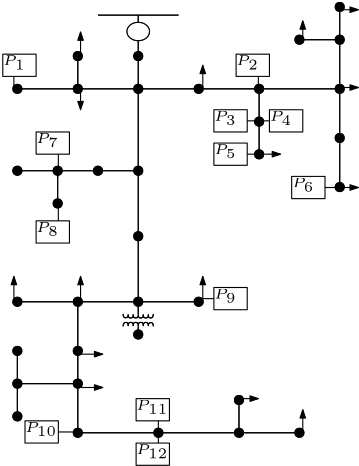 <?xml version="1.0"?>
<!DOCTYPE ipe SYSTEM "ipe.dtd">
<ipe version="70218" creator="Ipe 7.2.23">
<info created="D:20210319153732" modified="D:20220112180503"/>
<ipestyle name="basic">
<symbol name="arrow/arc(spx)">
<path stroke="sym-stroke" fill="sym-stroke" pen="sym-pen">
0 0 m
-1 0.333 l
-1 -0.333 l
h
</path>
</symbol>
<symbol name="arrow/farc(spx)">
<path stroke="sym-stroke" fill="white" pen="sym-pen">
0 0 m
-1 0.333 l
-1 -0.333 l
h
</path>
</symbol>
<symbol name="arrow/ptarc(spx)">
<path stroke="sym-stroke" fill="sym-stroke" pen="sym-pen">
0 0 m
-1 0.333 l
-0.8 0 l
-1 -0.333 l
h
</path>
</symbol>
<symbol name="arrow/fptarc(spx)">
<path stroke="sym-stroke" fill="white" pen="sym-pen">
0 0 m
-1 0.333 l
-0.8 0 l
-1 -0.333 l
h
</path>
</symbol>
<symbol name="mark/circle(sx)" transformations="translations">
<path fill="sym-stroke">
0.6 0 0 0.6 0 0 e
0.4 0 0 0.4 0 0 e
</path>
</symbol>
<symbol name="mark/disk(sx)" transformations="translations">
<path fill="sym-stroke">
0.6 0 0 0.6 0 0 e
</path>
</symbol>
<symbol name="mark/fdisk(sfx)" transformations="translations">
<group>
<path fill="sym-fill">
0.5 0 0 0.5 0 0 e
</path>
<path fill="sym-stroke" fillrule="eofill">
0.6 0 0 0.6 0 0 e
0.4 0 0 0.4 0 0 e
</path>
</group>
</symbol>
<symbol name="mark/box(sx)" transformations="translations">
<path fill="sym-stroke" fillrule="eofill">
-0.6 -0.6 m
0.6 -0.6 l
0.6 0.6 l
-0.6 0.6 l
h
-0.4 -0.4 m
0.4 -0.4 l
0.4 0.4 l
-0.4 0.4 l
h
</path>
</symbol>
<symbol name="mark/square(sx)" transformations="translations">
<path fill="sym-stroke">
-0.6 -0.6 m
0.6 -0.6 l
0.6 0.6 l
-0.6 0.6 l
h
</path>
</symbol>
<symbol name="mark/fsquare(sfx)" transformations="translations">
<group>
<path fill="sym-fill">
-0.5 -0.5 m
0.5 -0.5 l
0.5 0.5 l
-0.5 0.5 l
h
</path>
<path fill="sym-stroke" fillrule="eofill">
-0.6 -0.6 m
0.6 -0.6 l
0.6 0.6 l
-0.6 0.6 l
h
-0.4 -0.4 m
0.4 -0.4 l
0.4 0.4 l
-0.4 0.4 l
h
</path>
</group>
</symbol>
<symbol name="mark/cross(sx)" transformations="translations">
<group>
<path fill="sym-stroke">
-0.43 -0.57 m
0.57 0.43 l
0.43 0.57 l
-0.57 -0.43 l
h
</path>
<path fill="sym-stroke">
-0.43 0.57 m
0.57 -0.43 l
0.43 -0.57 l
-0.57 0.43 l
h
</path>
</group>
</symbol>
<symbol name="arrow/fnormal(spx)">
<path stroke="sym-stroke" fill="white" pen="sym-pen">
0 0 m
-1 0.333 l
-1 -0.333 l
h
</path>
</symbol>
<symbol name="arrow/pointed(spx)">
<path stroke="sym-stroke" fill="sym-stroke" pen="sym-pen">
0 0 m
-1 0.333 l
-0.8 0 l
-1 -0.333 l
h
</path>
</symbol>
<symbol name="arrow/fpointed(spx)">
<path stroke="sym-stroke" fill="white" pen="sym-pen">
0 0 m
-1 0.333 l
-0.8 0 l
-1 -0.333 l
h
</path>
</symbol>
<symbol name="arrow/linear(spx)">
<path stroke="sym-stroke" pen="sym-pen">
-1 0.333 m
0 0 l
-1 -0.333 l
</path>
</symbol>
<symbol name="arrow/fdouble(spx)">
<path stroke="sym-stroke" fill="white" pen="sym-pen">
0 0 m
-1 0.333 l
-1 -0.333 l
h
-1 0 m
-2 0.333 l
-2 -0.333 l
h
</path>
</symbol>
<symbol name="arrow/double(spx)">
<path stroke="sym-stroke" fill="sym-stroke" pen="sym-pen">
0 0 m
-1 0.333 l
-1 -0.333 l
h
-1 0 m
-2 0.333 l
-2 -0.333 l
h
</path>
</symbol>
<anglesize name="22.5 deg" value="22.5"/>
<anglesize name="30 deg" value="30"/>
<anglesize name="45 deg" value="45"/>
<anglesize name="60 deg" value="60"/>
<anglesize name="90 deg" value="90"/>
<arrowsize name="large" value="10"/>
<arrowsize name="small" value="5"/>
<arrowsize name="tiny" value="3"/>
<color name="blue" value="0 0 1"/>
<color name="brown" value="0.647 0.165 0.165"/>
<color name="darkblue" value="0 0 0.545"/>
<color name="darkcyan" value="0 0.545 0.545"/>
<color name="darkgray" value="0.663"/>
<color name="darkgreen" value="0 0.392 0"/>
<color name="darkmagenta" value="0.545 0 0.545"/>
<color name="darkorange" value="1 0.549 0"/>
<color name="darkred" value="0.545 0 0"/>
<color name="gold" value="1 0.843 0"/>
<color name="gray" value="0.745"/>
<color name="green" value="0 1 0"/>
<color name="lightblue" value="0.678 0.847 0.902"/>
<color name="lightcyan" value="0.878 1 1"/>
<color name="lightgray" value="0.827"/>
<color name="lightgreen" value="0.565 0.933 0.565"/>
<color name="lightyellow" value="1 1 0.878"/>
<color name="navy" value="0 0 0.502"/>
<color name="orange" value="1 0.647 0"/>
<color name="pink" value="1 0.753 0.796"/>
<color name="purple" value="0.627 0.125 0.941"/>
<color name="red" value="1 0 0"/>
<color name="seagreen" value="0.18 0.545 0.341"/>
<color name="turquoise" value="0.251 0.878 0.816"/>
<color name="violet" value="0.933 0.51 0.933"/>
<color name="yellow" value="1 1 0"/>
<dashstyle name="dash dot dotted" value="[4 2 1 2 1 2] 0"/>
<dashstyle name="dash dotted" value="[4 2 1 2] 0"/>
<dashstyle name="dashed" value="[4] 0"/>
<dashstyle name="dotted" value="[1 3] 0"/>
<gridsize name="10 pts (~3.5 mm)" value="10"/>
<gridsize name="14 pts (~5 mm)" value="14"/>
<gridsize name="16 pts (~6 mm)" value="16"/>
<gridsize name="20 pts (~7 mm)" value="20"/>
<gridsize name="28 pts (~10 mm)" value="28"/>
<gridsize name="32 pts (~12 mm)" value="32"/>
<gridsize name="4 pts" value="4"/>
<gridsize name="56 pts (~20 mm)" value="56"/>
<gridsize name="8 pts (~3 mm)" value="8"/>
<opacity name="10%" value="0.1"/>
<opacity name="30%" value="0.3"/>
<opacity name="50%" value="0.5"/>
<opacity name="75%" value="0.75"/>
<pen name="fat" value="1.2"/>
<pen name="heavier" value="0.8"/>
<pen name="ultrafat" value="2"/>
<symbolsize name="large" value="5"/>
<symbolsize name="small" value="2"/>
<symbolsize name="tiny" value="1.1"/>
<textsize name="Huge" value="\Huge"/>
<textsize name="LARGE" value="\LARGE"/>
<textsize name="Large" value="\Large"/>
<textsize name="footnote" value="\footnotesize"/>
<textsize name="huge" value="\huge"/>
<textsize name="large" value="\large"/>
<textsize name="small" value="\small"/>
<textsize name="tiny" value="\tiny"/>
<textstyle name="center" begin="\begin{center}" end="\end{center}"/>
<textstyle name="item" begin="\begin{itemize}\item{}" end="\end{itemize}"/>
<textstyle name="itemize" begin="\begin{itemize}" end="\end{itemize}"/>
<tiling name="falling" angle="-60" step="4" width="1"/>
<tiling name="rising" angle="30" step="4" width="1"/>
</ipestyle>
<page>
<layer name="alpha"/>
<view layers="alpha" active="alpha"/>
<use layer="alpha" matrix="0.453301 0 0 0.368506 176.986 508.094" name="mark/disk(sx)" pos="80 704" size="normal" stroke="black"/>
<use matrix="0.453301 0 0 0.368506 176.986 508.094" name="mark/disk(sx)" pos="128 704" size="normal" stroke="black"/>
<use matrix="0.453301 0 0 0.368506 176.986 508.094" name="mark/disk(sx)" pos="176 704" size="normal" stroke="black"/>
<use matrix="0.453301 0 0 0.368506 176.986 508.094" name="mark/disk(sx)" pos="224 704" size="normal" stroke="black"/>
<use matrix="0.453301 0 0 0.368506 176.986 508.094" name="mark/disk(sx)" pos="272 704" size="normal" stroke="black"/>
<use matrix="0.453301 0 0 0.368506 184.239 508.094" name="mark/disk(sx)" pos="320 704" size="normal" stroke="black"/>
<use matrix="0.453301 0 0 0.368506 184.239 508.094" name="mark/disk(sx)" pos="320 752" size="normal" stroke="black"/>
<use matrix="0.453301 0 0 0.368506 184.239 508.094" name="mark/disk(sx)" pos="320 784" size="normal" stroke="black"/>
<use matrix="0.453301 0 0 0.368506 184.239 508.094" name="mark/disk(sx)" pos="288 752" size="normal" stroke="black"/>
<use matrix="0.453301 0 0 0.368506 184.239 508.094" name="mark/disk(sx)" pos="320 656" size="normal" stroke="black"/>
<use matrix="0.453301 0 0 0.368506 184.239 508.094" name="mark/disk(sx)" pos="320 608" size="normal" stroke="black"/>
<use matrix="0.453301 0 0 0.368506 176.986 508.094" name="mark/disk(sx)" pos="272 672" size="normal" stroke="black"/>
<use matrix="0.453301 0 0 0.368506 176.986 508.094" name="mark/disk(sx)" pos="272 640" size="normal" stroke="black"/>
<path matrix="0.453301 0 0 0.368506 176.986 508.094" stroke="black">
336 784 m
336 752 l
336 752 l
</path>
<path matrix="0.453301 0 0 0.368506 176.986 508.094" stroke="black">
336 752 m
304 752 l
</path>
<path matrix="0.453301 0 0 0.368506 176.986 508.094" stroke="black">
336 752 m
336 704 l
</path>
<path matrix="0.453301 0 0 0.368506 176.986 508.094" stroke="black">
336 704 m
336 656 l
</path>
<path matrix="0.453301 0 0 0.368506 176.986 508.094" stroke="black">
336 656 m
336 608 l
</path>
<path matrix="0.453301 0 0 0.368506 176.986 508.094" stroke="black">
336 704 m
272 704 l
</path>
<path matrix="0.453301 0 0 0.368506 176.986 508.094" stroke="black">
272 704 m
272 672 l
</path>
<path matrix="0.453301 0 0 0.368506 176.986 508.094" stroke="black">
272 672 m
272 640 l
</path>
<path matrix="0.453301 0 0 0.368506 176.986 508.094" stroke="black">
272 704 m
224 704 l
</path>
<path matrix="0.453301 0 0 0.368506 176.986 508.094" stroke="black">
224 704 m
176 704 l
</path>
<path matrix="0.453301 0 0 0.368506 176.986 508.094" stroke="black">
176 704 m
128 704 l
</path>
<path matrix="0.453301 0 0 0.368506 176.986 508.094" stroke="black">
128 704 m
80 704 l
</path>
<use matrix="0.453301 0 0 0.368506 176.986 508.094" name="mark/disk(sx)" pos="176 736" size="normal" stroke="black"/>
<use matrix="0.453301 0 0 0.368506 176.986 508.094" name="mark/disk(sx)" pos="128 736" size="normal" stroke="black"/>
<use matrix="0.453301 0 0 0.368506 176.986 508.094" name="mark/disk(sx)" pos="176 624" size="normal" stroke="black"/>
<use matrix="0.453301 0 0 0.368506 176.986 508.094" name="mark/disk(sx)" pos="144 624" size="normal" stroke="black"/>
<use matrix="0.453301 0 0 0.368506 176.986 508.094" name="mark/disk(sx)" pos="112 624" size="normal" stroke="black"/>
<use matrix="0.453301 0 0 0.368506 176.986 508.094" name="mark/disk(sx)" pos="80 624" size="normal" stroke="black"/>
<use matrix="0.453301 0 0 0.368506 176.986 508.094" name="mark/disk(sx)" pos="112 592" size="normal" stroke="black"/>
<use matrix="0.453301 0 0 0.368506 176.986 508.094" name="mark/disk(sx)" pos="176 560" size="normal" stroke="black"/>
<use matrix="0.453301 0 0 0.368506 176.986 508.094" name="mark/disk(sx)" pos="176 496" size="normal" stroke="black"/>
<use matrix="0.453301 0 0 0.368506 176.986 508.094" name="mark/disk(sx)" pos="224 496" size="normal" stroke="black"/>
<use matrix="0.453301 0 0 0.368506 176.986 508.094" name="mark/disk(sx)" pos="128 496" size="normal" stroke="black"/>
<use matrix="0.453301 0 0 0.368506 176.986 508.094" name="mark/disk(sx)" pos="80 496" size="normal" stroke="black"/>
<use matrix="0.453301 0 0 0.368506 176.986 508.094" name="mark/disk(sx)" pos="128 448" size="normal" stroke="black"/>
<use matrix="0.453301 0 0 0.368506 176.986 508.094" name="mark/disk(sx)" pos="128 416" size="normal" stroke="black"/>
<use matrix="0.453301 0 0 0.368506 176.986 508.094" name="mark/disk(sx)" pos="128 368" size="normal" stroke="black"/>
<path matrix="0.453301 0 0 0.368506 176.986 508.094" stroke="black">
176 736 m
176 704 l
</path>
<path matrix="0.453301 0 0 0.368506 176.986 508.094" stroke="black">
128 736 m
128 704 l
</path>
<path matrix="0.453301 0 0 0.368506 176.986 508.094" stroke="black">
176 704 m
176 624 l
</path>
<path matrix="0.453301 0 0 0.368506 176.986 508.094" stroke="black">
176 624 m
176 560 l
</path>
<path matrix="0.453301 0 0 0.368506 176.986 508.094" stroke="black">
176 624 m
144 624 l
</path>
<path matrix="0.453301 0 0 0.368506 176.986 508.094" stroke="black">
144 624 m
112 624 l
</path>
<path matrix="0.453301 0 0 0.368506 176.986 508.094" stroke="black">
112 624 m
80 624 l
</path>
<path matrix="0.453301 0 0 0.368506 176.986 508.094" stroke="black">
112 624 m
112 592 l
</path>
<path matrix="0.453301 0 0 0.368506 176.986 508.094" stroke="black">
176 560 m
176 496 l
</path>
<path matrix="0.453301 0 0 0.368506 176.986 508.094" stroke="black">
176 496 m
224 496 l
</path>
<path matrix="0.453301 0 0 0.368506 176.986 508.094" stroke="black">
176 496 m
128 496 l
</path>
<path matrix="0.453301 0 0 0.368506 176.986 508.094" stroke="black">
128 496 m
80 496 l
</path>
<path matrix="0.453301 0 0 0.368506 176.986 508.094" stroke="black">
128 496 m
128 448 l
</path>
<path matrix="0.453301 0 0 0.368506 176.986 508.094" stroke="black">
128 448 m
128 416 l
</path>
<path matrix="0.453301 0 0 0.368506 176.986 508.094" stroke="black">
128 416 m
128 368 l
</path>
<use matrix="0.453301 0 0 0.368506 176.986 508.094" name="mark/disk(sx)" pos="80 416" size="normal" stroke="black"/>
<use matrix="0.453301 0 0 0.368506 176.986 508.094" name="mark/disk(sx)" pos="80 448" size="normal" stroke="black"/>
<use matrix="0.453301 0 0 0.368506 176.986 508.094" name="mark/disk(sx)" pos="80 384" size="normal" stroke="black"/>
<use matrix="0.453301 0 0 0.368506 176.986 508.094" name="mark/disk(sx)" pos="192 368" size="normal" stroke="black"/>
<use matrix="0.453301 0 0 0.368506 176.986 508.094" name="mark/disk(sx)" pos="256 368" size="normal" stroke="black"/>
<use matrix="0.453301 0 0 0.368506 176.986 508.094" name="mark/disk(sx)" pos="304 368" size="normal" stroke="black"/>
<path matrix="0.453301 0 0 0.368506 176.986 508.094" stroke="black">
128 416 m
80 416 l
</path>
<path matrix="0.453301 0 0 0.368506 176.986 508.094" stroke="black">
80 416 m
80 448 l
</path>
<path matrix="0.453301 0 0 0.368506 176.986 508.094" stroke="black">
80 416 m
80 384 l
</path>
<path matrix="0.453301 0 0 0.368506 176.986 508.094" stroke="black">
128 368 m
192 368 l
</path>
<path matrix="0.453301 0 0 0.368506 176.986 508.094" stroke="black">
192 368 m
256 368 l
</path>
<path matrix="0.453301 0 0 0.368506 176.986 508.094" stroke="black">
256 368 m
304 368 l
</path>
<use matrix="0.453301 0 0 0.368506 176.986 508.094" name="mark/disk(sx)" pos="176 464" size="normal" stroke="black"/>
<path matrix="0.453301 0 0 0.368506 176.986 511.042" stroke="black">
144 768 m
208 768 l
</path>
<path matrix="0.453301 0 0 0.368506 176.986 508.094" stroke="black">
176 776 m
176 768 l
</path>
<path matrix="0.453301 0 0 0.368506 176.986 508.094" stroke="black">
176 752 m
176 736 l
</path>
<path matrix="0.453301 0 0 0.368506 176.986 508.094" stroke="black" fill="white">
8.94427 0 0 8.94427 176 760 e
</path>
<path matrix="0.453301 0 0 0.368506 176.986 508.094" stroke="black">
176 464 m
176 472 l
176 472 l
</path>
<path matrix="0.453301 0 0 0.368506 176.986 508.094" stroke="black">
176 496 m
176 484 l
</path>
<path matrix="0.453301 0 0 0.368506 176.986 508.094" stroke="black">
164 484 m
164 480
168 480
168 484
168 484
168 480
172 480
172 484
172 484
172 480
176 480
176 484
176 484
176 480
180 480
180 484
180 484
180 480
184 480
184 484
184 484
184 480
188 480
188 484
188 484 c
</path>
<path matrix="-0.453301 0 0 -0.368506 336.548 860.385" stroke="black">
164 484 m
164 480
168 480
168 484
168 484
168 480
172 480
172 484
172 484
172 480
176 480
176 484
176 484
176 480
180 480
180 484
180 484
180 480
184 480
184 484
184 484
184 480
188 480
188 484
188 484 c
</path>
<use matrix="0.453301 0 0 0.368506 176.986 508.094" name="mark/disk(sx)" pos="256 400" size="normal" stroke="black"/>
<path matrix="0.453301 0 0 0.368506 176.986 508.094" stroke="black">
256 400 m
256 368 l
</path>
<use matrix="0.453301 0 0 0.368506 176.986 508.094" name="mark/disk(sx)" pos="80 704" size="normal" stroke="black"/>
<use matrix="0.453301 0 0 0.368506 176.986 508.094" name="mark/disk(sx)" pos="128 704" size="normal" stroke="black"/>
<use matrix="0.453301 0 0 0.368506 176.986 508.094" name="mark/disk(sx)" pos="176 704" size="normal" stroke="black"/>
<use matrix="0.453301 0 0 0.368506 176.986 508.094" name="mark/disk(sx)" pos="224 704" size="normal" stroke="black"/>
<use matrix="0.453301 0 0 0.368506 176.986 508.094" name="mark/disk(sx)" pos="272 704" size="normal" stroke="black"/>
<use matrix="0.453301 0 0 0.368506 184.239 508.094" name="mark/disk(sx)" pos="320 704" size="normal" stroke="black"/>
<use matrix="0.453301 0 0 0.368506 184.239 508.094" name="mark/disk(sx)" pos="320 752" size="normal" stroke="black"/>
<use matrix="0.453301 0 0 0.368506 184.239 508.094" name="mark/disk(sx)" pos="320 784" size="normal" stroke="black"/>
<use matrix="0.453301 0 0 0.368506 184.239 508.094" name="mark/disk(sx)" pos="288 752" size="normal" stroke="black"/>
<use matrix="0.453301 0 0 0.368506 184.239 508.094" name="mark/disk(sx)" pos="320 656" size="normal" stroke="black"/>
<use matrix="0.453301 0 0 0.368506 184.239 508.094" name="mark/disk(sx)" pos="320 608" size="normal" stroke="black"/>
<use matrix="0.453301 0 0 0.368506 176.986 508.094" name="mark/disk(sx)" pos="272 672" size="normal" stroke="black"/>
<use matrix="0.453301 0 0 0.368506 176.986 508.094" name="mark/disk(sx)" pos="272 640" size="normal" stroke="black"/>
<path matrix="0.453301 0 0 0.368506 176.986 508.094" stroke="black">
336 784 m
336 752 l
336 752 l
</path>
<path matrix="0.453301 0 0 0.368506 176.986 508.094" stroke="black">
336 752 m
304 752 l
</path>
<path matrix="0.453301 0 0 0.368506 176.986 508.094" stroke="black">
336 752 m
336 704 l
</path>
<path matrix="0.453301 0 0 0.368506 176.986 508.094" stroke="black">
336 704 m
336 656 l
</path>
<path matrix="0.453301 0 0 0.368506 176.986 508.094" stroke="black">
336 656 m
336 608 l
</path>
<path matrix="0.453301 0 0 0.368506 176.986 508.094" stroke="black">
336 704 m
272 704 l
</path>
<path matrix="0.453301 0 0 0.368506 176.986 508.094" stroke="black">
272 704 m
272 672 l
</path>
<path matrix="0.453301 0 0 0.368506 176.986 508.094" stroke="black">
272 672 m
272 640 l
</path>
<path matrix="0.453301 0 0 0.368506 176.986 508.094" stroke="black">
272 704 m
224 704 l
</path>
<path matrix="0.453301 0 0 0.368506 176.986 508.094" stroke="black">
224 704 m
176 704 l
</path>
<path matrix="0.453301 0 0 0.368506 176.986 508.094" stroke="black">
176 704 m
128 704 l
</path>
<path matrix="0.453301 0 0 0.368506 176.986 508.094" stroke="black">
128 704 m
80 704 l
</path>
<use matrix="0.453301 0 0 0.368506 176.986 508.094" name="mark/disk(sx)" pos="176 736" size="normal" stroke="black"/>
<use matrix="0.453301 0 0 0.368506 176.986 508.094" name="mark/disk(sx)" pos="128 736" size="normal" stroke="black"/>
<use matrix="0.453301 0 0 0.368506 176.986 508.094" name="mark/disk(sx)" pos="176 624" size="normal" stroke="black"/>
<use matrix="0.453301 0 0 0.368506 176.986 508.094" name="mark/disk(sx)" pos="144 624" size="normal" stroke="black"/>
<use matrix="0.453301 0 0 0.368506 176.986 508.094" name="mark/disk(sx)" pos="112 624" size="normal" stroke="black"/>
<use matrix="0.453301 0 0 0.368506 176.986 508.094" name="mark/disk(sx)" pos="80 624" size="normal" stroke="black"/>
<use matrix="0.453301 0 0 0.368506 176.986 508.094" name="mark/disk(sx)" pos="112 592" size="normal" stroke="black"/>
<use matrix="0.453301 0 0 0.368506 176.986 508.094" name="mark/disk(sx)" pos="176 560" size="normal" stroke="black"/>
<use matrix="0.453301 0 0 0.368506 176.986 508.094" name="mark/disk(sx)" pos="176 496" size="normal" stroke="black"/>
<use matrix="0.453301 0 0 0.368506 176.986 508.094" name="mark/disk(sx)" pos="224 496" size="normal" stroke="black"/>
<use matrix="0.453301 0 0 0.368506 176.986 508.094" name="mark/disk(sx)" pos="128 496" size="normal" stroke="black"/>
<use matrix="0.453301 0 0 0.368506 176.986 508.094" name="mark/disk(sx)" pos="80 496" size="normal" stroke="black"/>
<use matrix="0.453301 0 0 0.368506 176.986 508.094" name="mark/disk(sx)" pos="128 448" size="normal" stroke="black"/>
<use matrix="0.453301 0 0 0.368506 176.986 508.094" name="mark/disk(sx)" pos="128 416" size="normal" stroke="black"/>
<use matrix="0.453301 0 0 0.368506 176.986 508.094" name="mark/disk(sx)" pos="128 368" size="normal" stroke="black"/>
<path matrix="0.453301 0 0 0.368506 176.986 508.094" stroke="black">
176 736 m
176 704 l
</path>
<path matrix="0.453301 0 0 0.368506 176.986 508.094" stroke="black">
128 736 m
128 704 l
</path>
<path matrix="0.453301 0 0 0.368506 176.986 508.094" stroke="black">
176 704 m
176 624 l
</path>
<path matrix="0.453301 0 0 0.368506 176.986 508.094" stroke="black">
176 624 m
176 560 l
</path>
<path matrix="0.453301 0 0 0.368506 176.986 508.094" stroke="black">
176 624 m
144 624 l
</path>
<path matrix="0.453301 0 0 0.368506 176.986 508.094" stroke="black">
144 624 m
112 624 l
</path>
<path matrix="0.453301 0 0 0.368506 176.986 508.094" stroke="black">
112 624 m
80 624 l
</path>
<path matrix="0.453301 0 0 0.368506 176.986 508.094" stroke="black">
112 624 m
112 592 l
</path>
<path matrix="0.453301 0 0 0.368506 176.986 508.094" stroke="black">
176 560 m
176 496 l
</path>
<path matrix="0.453301 0 0 0.368506 176.986 508.094" stroke="black">
176 496 m
224 496 l
</path>
<path matrix="0.453301 0 0 0.368506 176.986 508.094" stroke="black">
176 496 m
128 496 l
</path>
<path matrix="0.453301 0 0 0.368506 176.986 508.094" stroke="black">
128 496 m
80 496 l
</path>
<path matrix="0.453301 0 0 0.368506 176.986 508.094" stroke="black">
128 496 m
128 448 l
</path>
<path matrix="0.453301 0 0 0.368506 176.986 508.094" stroke="black">
128 448 m
128 416 l
</path>
<path matrix="0.453301 0 0 0.368506 176.986 508.094" stroke="black">
128 416 m
128 368 l
</path>
<use matrix="0.453301 0 0 0.368506 176.986 508.094" name="mark/disk(sx)" pos="80 416" size="normal" stroke="black"/>
<use matrix="0.453301 0 0 0.368506 176.986 508.094" name="mark/disk(sx)" pos="80 448" size="normal" stroke="black"/>
<use matrix="0.453301 0 0 0.368506 176.986 508.094" name="mark/disk(sx)" pos="80 384" size="normal" stroke="black"/>
<use matrix="0.453301 0 0 0.368506 176.986 508.094" name="mark/disk(sx)" pos="192 368" size="normal" stroke="black"/>
<use matrix="0.453301 0 0 0.368506 176.986 508.094" name="mark/disk(sx)" pos="256 368" size="normal" stroke="black"/>
<use matrix="0.453301 0 0 0.368506 176.986 508.094" name="mark/disk(sx)" pos="304 368" size="normal" stroke="black"/>
<path matrix="0.453301 0 0 0.368506 176.986 508.094" stroke="black">
128 416 m
80 416 l
</path>
<path matrix="0.453301 0 0 0.368506 176.986 508.094" stroke="black">
80 416 m
80 448 l
</path>
<path matrix="0.453301 0 0 0.368506 176.986 508.094" stroke="black">
80 416 m
80 384 l
</path>
<path matrix="0.453301 0 0 0.368506 176.986 508.094" stroke="black">
128 368 m
192 368 l
</path>
<path matrix="0.453301 0 0 0.368506 176.986 508.094" stroke="black">
192 368 m
256 368 l
</path>
<path matrix="0.453301 0 0 0.368506 176.986 508.094" stroke="black">
256 368 m
304 368 l
</path>
<use matrix="0.453301 0 0 0.368506 176.986 508.094" name="mark/disk(sx)" pos="176 464" size="normal" stroke="black"/>
<path matrix="0.453301 0 0 0.368506 176.986 511.042" stroke="black">
144 768 m
208 768 l
</path>
<path matrix="0.453301 0 0 0.368506 176.986 508.094" stroke="black">
176 776 m
176 768 l
</path>
<path matrix="0.453301 0 0 0.368506 176.986 508.094" stroke="black">
176 752 m
176 736 l
</path>
<path matrix="0.453301 0 0 0.368506 176.986 508.094" stroke="black" fill="white">
8.94427 0 0 8.94427 176 760 e
</path>
<path matrix="0.453301 0 0 0.368506 176.986 508.094" stroke="black">
176 464 m
176 472 l
176 472 l
</path>
<path matrix="0.453301 0 0 0.368506 176.986 508.094" stroke="black">
176 496 m
176 484 l
</path>
<path matrix="0.453301 0 0 0.368506 176.986 508.094" stroke="black">
164 484 m
164 480
168 480
168 484
168 484
168 480
172 480
172 484
172 484
172 480
176 480
176 484
176 484
176 480
180 480
180 484
180 484
180 480
184 480
184 484
184 484
184 480
188 480
188 484
188 484 c
</path>
<path matrix="-0.453301 0 0 -0.368506 336.548 860.385" stroke="black">
164 484 m
164 480
168 480
168 484
168 484
168 480
172 480
172 484
172 484
172 480
176 480
176 484
176 484
176 480
180 480
180 484
180 484
180 480
184 480
184 484
184 484
184 480
188 480
188 484
188 484 c
</path>
<use matrix="0.453301 0 0 0.368506 176.986 508.094" name="mark/disk(sx)" pos="256 400" size="normal" stroke="black"/>
<path matrix="0.453301 0 0 0.368506 176.986 508.094" stroke="black">
256 400 m
256 368 l
</path>
<text matrix="1 0 0 1 32 -8" transformations="translations" pos="176 784" stroke="black" type="label" width="8.249" height="3.408" depth="1.49" valign="baseline" size="tiny" style="math">P_1</text>
<path matrix="1 0 0 1 0 -4" stroke="black">
208 784 m
208 776 l
220 776 l
220 784 l
h
</path>
<text matrix="1 0 0 1 108 -28" transformations="translations" pos="176 784" stroke="black" type="label" width="8.249" height="3.408" depth="1.49" valign="baseline" size="tiny" style="math">P_{3}</text>
<path matrix="1 0 0 1 76 -24" stroke="black">
208 784 m
208 776 l
220 776 l
220 784 l
h
</path>
<text matrix="1 0 0 1 108 -40" transformations="translations" pos="176 784" stroke="black" type="label" width="8.249" height="3.408" depth="1.49" valign="baseline" size="tiny" style="math">P_{5}</text>
<path matrix="1 0 0 1 76 -36" stroke="black">
208 784 m
208 776 l
220 776 l
220 784 l
h
</path>
<text matrix="1 0 0 1 128 -28" transformations="translations" pos="176 784" stroke="black" type="label" width="8.249" height="3.408" depth="1.49" valign="baseline" size="tiny" style="math">P_{4}</text>
<path matrix="1 0 0 1 96 -24" stroke="black">
208 784 m
208 776 l
220 776 l
220 784 l
h
</path>
<text matrix="1 0 0 1 136 -52" transformations="translations" pos="176 784" stroke="black" type="label" width="8.249" height="3.408" depth="1.49" valign="baseline" size="tiny" style="math">P_{6}</text>
<path matrix="1 0 0 1 104 -48" stroke="black">
208 784 m
208 776 l
220 776 l
220 784 l
h
</path>
<text matrix="1 0 0 1 116 -8" transformations="translations" pos="176 784" stroke="black" type="label" width="8.249" height="3.408" depth="1.49" valign="baseline" size="tiny" style="math">P_{2}</text>
<path matrix="1 0 0 1 84 -4" stroke="black">
208 784 m
208 776 l
220 776 l
220 784 l
h
</path>
<text matrix="1 0 0 1 44 -68" transformations="translations" pos="176 784" stroke="black" type="label" width="8.249" height="3.408" depth="1.49" valign="baseline" size="tiny" style="math">P_8</text>
<path matrix="1 0 0 1 12 -64" stroke="black">
208 784 m
208 776 l
220 776 l
220 784 l
h
</path>
<text matrix="1 0 0 1 80 -132" transformations="translations" pos="176 784" stroke="black" type="label" width="11.639" height="3.408" depth="1.49" valign="baseline" size="tiny" style="math">P_{11}</text>
<path matrix="1 0 0 1 48 -128" stroke="black">
208 784 m
208 776 l
220 776 l
220 784 l
h
</path>
<text matrix="1 0 0 1 40 -140" transformations="translations" pos="176 784" stroke="black" type="label" width="11.639" height="3.408" depth="1.49" valign="baseline" size="tiny" style="math">P_{10}</text>
<path matrix="1 0 0 1 8 -136" stroke="black">
208 784 m
208 776 l
220 776 l
220 784 l
h
</path>
<text matrix="1 0 0 1 108 -92" transformations="translations" pos="176 784" stroke="black" type="label" width="8.249" height="3.408" depth="1.49" valign="baseline" size="tiny" style="math">P_9</text>
<path matrix="1 0 0 1 76 -88" stroke="black">
208 784 m
208 776 l
220 776 l
220 784 l
h
</path>
<text matrix="1 0 0 1 44 -36" transformations="translations" pos="176 784" stroke="black" type="label" width="8.249" height="3.408" depth="1.49" valign="baseline" size="tiny" style="math">P_7</text>
<path matrix="1 0 0 1 12 -32" stroke="black">
208 784 m
208 776 l
220 776 l
220 784 l
h
</path>
<path stroke="black">
212 768 m
212 772 l
</path>
<path stroke="black">
300 768 m
300 772 l
</path>
<path stroke="black">
300 756 m
296 756 l
</path>
<path stroke="black">
300 756 m
304 756 l
</path>
<path stroke="black">
300 744 m
296 744 l
</path>
<path stroke="black">
324 732 m
328 732 l
</path>
<path stroke="black">
228 720 m
228 728 l
</path>
<path stroke="black">
284 692 m
280 692 l
</path>
<path stroke="black">
264 648 m
264 644 l
</path>
<path stroke="black">
228 644 m
236 644 l
</path>
<path stroke="black">
228 736 m
228 744 l
</path>
<text matrix="1 0 0 1 80 -148" transformations="translations" pos="176 784" stroke="black" type="label" width="11.639" height="3.408" depth="1.49" valign="baseline" size="tiny" style="math">P_{12}</text>
<path matrix="1 0 0 1 48 -144" stroke="black">
208 784 m
208 776 l
220 776 l
220 784 l
h
</path>
<path stroke="black">
264 640 m
264 644 l
</path>
<path stroke="black" arrow="normal/tiny">
328 768 m
336 768 l
</path>
<path stroke="black" arrow="normal/tiny">
328 732 m
336 732 l
</path>
<path stroke="black" arrow="normal/tiny">
280 692 m
280 700 l
</path>
<path stroke="black" arrow="normal/tiny">
212 692 m
212 700 l
</path>
<path stroke="black" arrow="normal/tiny">
316 644 m
316 652 l
</path>
<path stroke="black" arrow="normal/tiny">
236 672 m
244 672 l
</path>
<path stroke="black" arrow="normal/tiny">
292 656 m
300 656 l
</path>
<path stroke="black" arrow="normal/tiny">
236 692 m
236 700 l
</path>
<path stroke="black" arrow="normal/tiny">
236 780 m
236 788 l
</path>
<path stroke="black" arrow="normal/tiny">
236 768 m
236 760 l
</path>
<path stroke="black" arrow="normal/tiny">
280 768 m
280 776 l
</path>
<path stroke="black" arrow="normal/tiny">
300 744 m
308 744 l
</path>
<path stroke="black" arrow="normal/tiny">
328 796 m
336 796 l
</path>
<path matrix="1 0 0 1 0 -12" stroke="black" arrow="normal/tiny">
236 672 m
244 672 l
</path>
<path matrix="1 0 0 1 36 16" stroke="black" arrow="normal/tiny">
280 768 m
280 776 l
</path>
</page>
</ipe>
